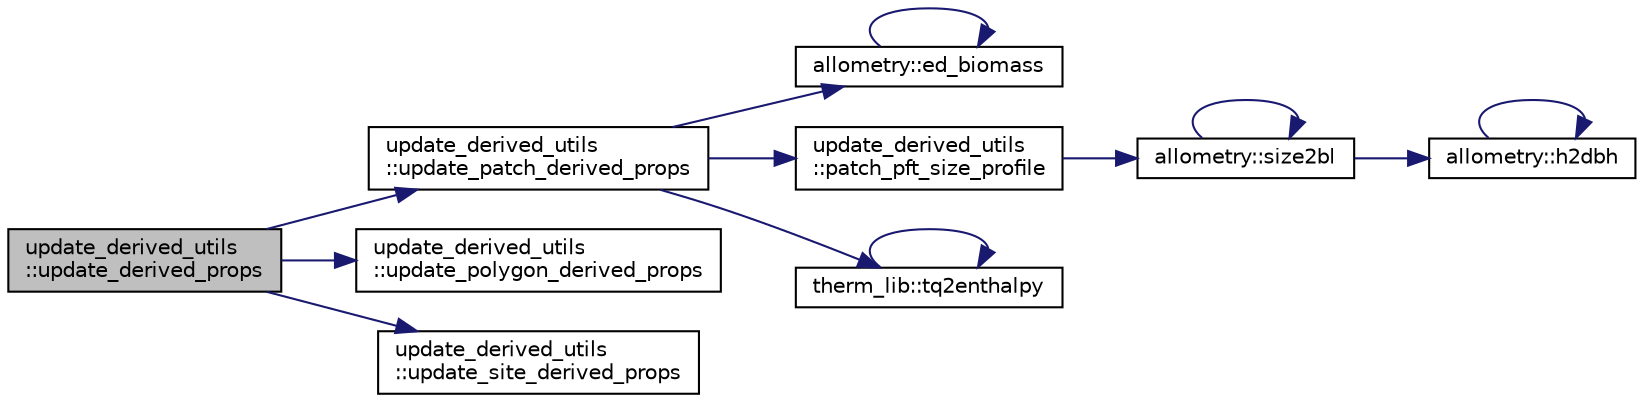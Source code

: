 digraph "update_derived_utils::update_derived_props"
{
 // LATEX_PDF_SIZE
  edge [fontname="Helvetica",fontsize="10",labelfontname="Helvetica",labelfontsize="10"];
  node [fontname="Helvetica",fontsize="10",shape=record];
  rankdir="LR";
  Node1 [label="update_derived_utils\l::update_derived_props",height=0.2,width=0.4,color="black", fillcolor="grey75", style="filled", fontcolor="black",tooltip=" "];
  Node1 -> Node2 [color="midnightblue",fontsize="10",style="solid"];
  Node2 [label="update_derived_utils\l::update_patch_derived_props",height=0.2,width=0.4,color="black", fillcolor="white", style="filled",URL="$namespaceupdate__derived__utils.html#a5405d4f087e58593585a72bcf6081b1c",tooltip=" "];
  Node2 -> Node3 [color="midnightblue",fontsize="10",style="solid"];
  Node3 [label="allometry::ed_biomass",height=0.2,width=0.4,color="black", fillcolor="white", style="filled",URL="$namespaceallometry.html#ab6a3d3302db0096b21354babe768677b",tooltip=" "];
  Node3 -> Node3 [color="midnightblue",fontsize="10",style="solid"];
  Node2 -> Node4 [color="midnightblue",fontsize="10",style="solid"];
  Node4 [label="update_derived_utils\l::patch_pft_size_profile",height=0.2,width=0.4,color="black", fillcolor="white", style="filled",URL="$namespaceupdate__derived__utils.html#a9b732fc650e42658e5e31b19e0915610",tooltip=" "];
  Node4 -> Node5 [color="midnightblue",fontsize="10",style="solid"];
  Node5 [label="allometry::size2bl",height=0.2,width=0.4,color="black", fillcolor="white", style="filled",URL="$namespaceallometry.html#a10c3f179ffa5bee4c98a338aa18067ee",tooltip=" "];
  Node5 -> Node6 [color="midnightblue",fontsize="10",style="solid"];
  Node6 [label="allometry::h2dbh",height=0.2,width=0.4,color="black", fillcolor="white", style="filled",URL="$namespaceallometry.html#a31aa8db06e86ec74efb5e692417399df",tooltip=" "];
  Node6 -> Node6 [color="midnightblue",fontsize="10",style="solid"];
  Node5 -> Node5 [color="midnightblue",fontsize="10",style="solid"];
  Node2 -> Node7 [color="midnightblue",fontsize="10",style="solid"];
  Node7 [label="therm_lib::tq2enthalpy",height=0.2,width=0.4,color="black", fillcolor="white", style="filled",URL="$namespacetherm__lib.html#addd05382298a8487d09d7f6e2664dd62",tooltip=" "];
  Node7 -> Node7 [color="midnightblue",fontsize="10",style="solid"];
  Node1 -> Node8 [color="midnightblue",fontsize="10",style="solid"];
  Node8 [label="update_derived_utils\l::update_polygon_derived_props",height=0.2,width=0.4,color="black", fillcolor="white", style="filled",URL="$namespaceupdate__derived__utils.html#a5249a77ad40a55ec1e828dc7e9d37f65",tooltip=" "];
  Node1 -> Node9 [color="midnightblue",fontsize="10",style="solid"];
  Node9 [label="update_derived_utils\l::update_site_derived_props",height=0.2,width=0.4,color="black", fillcolor="white", style="filled",URL="$namespaceupdate__derived__utils.html#a5286b7242911faccf91eb1f9d9944e55",tooltip=" "];
}
